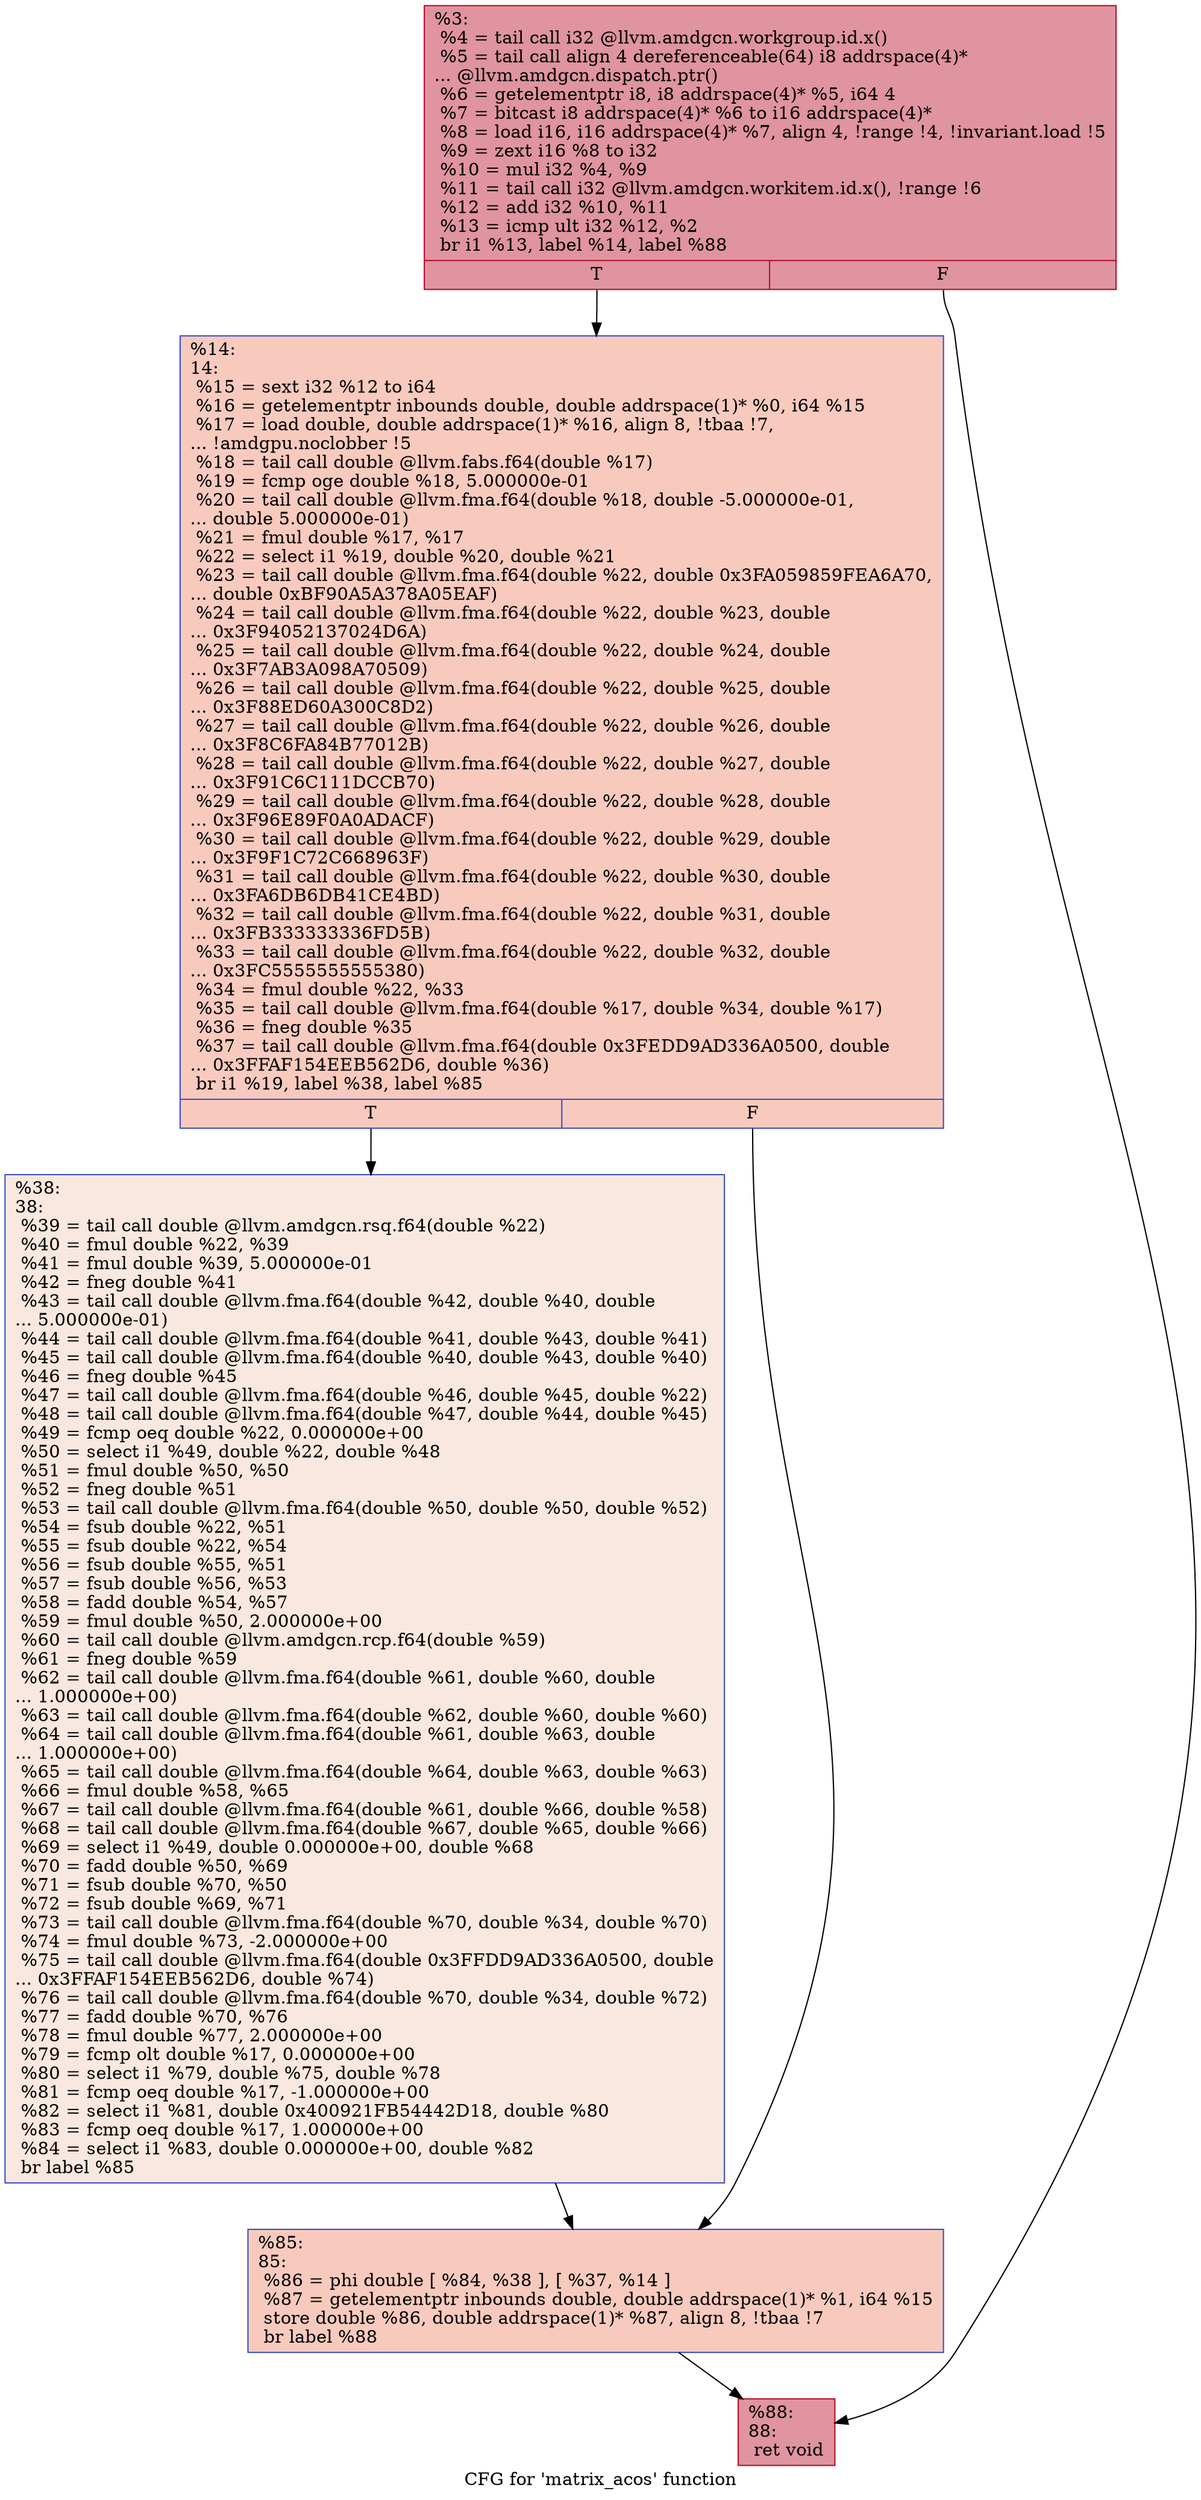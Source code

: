 digraph "CFG for 'matrix_acos' function" {
	label="CFG for 'matrix_acos' function";

	Node0x4e95250 [shape=record,color="#b70d28ff", style=filled, fillcolor="#b70d2870",label="{%3:\l  %4 = tail call i32 @llvm.amdgcn.workgroup.id.x()\l  %5 = tail call align 4 dereferenceable(64) i8 addrspace(4)*\l... @llvm.amdgcn.dispatch.ptr()\l  %6 = getelementptr i8, i8 addrspace(4)* %5, i64 4\l  %7 = bitcast i8 addrspace(4)* %6 to i16 addrspace(4)*\l  %8 = load i16, i16 addrspace(4)* %7, align 4, !range !4, !invariant.load !5\l  %9 = zext i16 %8 to i32\l  %10 = mul i32 %4, %9\l  %11 = tail call i32 @llvm.amdgcn.workitem.id.x(), !range !6\l  %12 = add i32 %10, %11\l  %13 = icmp ult i32 %12, %2\l  br i1 %13, label %14, label %88\l|{<s0>T|<s1>F}}"];
	Node0x4e95250:s0 -> Node0x4e97160;
	Node0x4e95250:s1 -> Node0x4e971f0;
	Node0x4e97160 [shape=record,color="#3d50c3ff", style=filled, fillcolor="#ef886b70",label="{%14:\l14:                                               \l  %15 = sext i32 %12 to i64\l  %16 = getelementptr inbounds double, double addrspace(1)* %0, i64 %15\l  %17 = load double, double addrspace(1)* %16, align 8, !tbaa !7,\l... !amdgpu.noclobber !5\l  %18 = tail call double @llvm.fabs.f64(double %17)\l  %19 = fcmp oge double %18, 5.000000e-01\l  %20 = tail call double @llvm.fma.f64(double %18, double -5.000000e-01,\l... double 5.000000e-01)\l  %21 = fmul double %17, %17\l  %22 = select i1 %19, double %20, double %21\l  %23 = tail call double @llvm.fma.f64(double %22, double 0x3FA059859FEA6A70,\l... double 0xBF90A5A378A05EAF)\l  %24 = tail call double @llvm.fma.f64(double %22, double %23, double\l... 0x3F94052137024D6A)\l  %25 = tail call double @llvm.fma.f64(double %22, double %24, double\l... 0x3F7AB3A098A70509)\l  %26 = tail call double @llvm.fma.f64(double %22, double %25, double\l... 0x3F88ED60A300C8D2)\l  %27 = tail call double @llvm.fma.f64(double %22, double %26, double\l... 0x3F8C6FA84B77012B)\l  %28 = tail call double @llvm.fma.f64(double %22, double %27, double\l... 0x3F91C6C111DCCB70)\l  %29 = tail call double @llvm.fma.f64(double %22, double %28, double\l... 0x3F96E89F0A0ADACF)\l  %30 = tail call double @llvm.fma.f64(double %22, double %29, double\l... 0x3F9F1C72C668963F)\l  %31 = tail call double @llvm.fma.f64(double %22, double %30, double\l... 0x3FA6DB6DB41CE4BD)\l  %32 = tail call double @llvm.fma.f64(double %22, double %31, double\l... 0x3FB333333336FD5B)\l  %33 = tail call double @llvm.fma.f64(double %22, double %32, double\l... 0x3FC5555555555380)\l  %34 = fmul double %22, %33\l  %35 = tail call double @llvm.fma.f64(double %17, double %34, double %17)\l  %36 = fneg double %35\l  %37 = tail call double @llvm.fma.f64(double 0x3FEDD9AD336A0500, double\l... 0x3FFAF154EEB562D6, double %36)\l  br i1 %19, label %38, label %85\l|{<s0>T|<s1>F}}"];
	Node0x4e97160:s0 -> Node0x4e9a2e0;
	Node0x4e97160:s1 -> Node0x4e9a370;
	Node0x4e9a2e0 [shape=record,color="#3d50c3ff", style=filled, fillcolor="#f1ccb870",label="{%38:\l38:                                               \l  %39 = tail call double @llvm.amdgcn.rsq.f64(double %22)\l  %40 = fmul double %22, %39\l  %41 = fmul double %39, 5.000000e-01\l  %42 = fneg double %41\l  %43 = tail call double @llvm.fma.f64(double %42, double %40, double\l... 5.000000e-01)\l  %44 = tail call double @llvm.fma.f64(double %41, double %43, double %41)\l  %45 = tail call double @llvm.fma.f64(double %40, double %43, double %40)\l  %46 = fneg double %45\l  %47 = tail call double @llvm.fma.f64(double %46, double %45, double %22)\l  %48 = tail call double @llvm.fma.f64(double %47, double %44, double %45)\l  %49 = fcmp oeq double %22, 0.000000e+00\l  %50 = select i1 %49, double %22, double %48\l  %51 = fmul double %50, %50\l  %52 = fneg double %51\l  %53 = tail call double @llvm.fma.f64(double %50, double %50, double %52)\l  %54 = fsub double %22, %51\l  %55 = fsub double %22, %54\l  %56 = fsub double %55, %51\l  %57 = fsub double %56, %53\l  %58 = fadd double %54, %57\l  %59 = fmul double %50, 2.000000e+00\l  %60 = tail call double @llvm.amdgcn.rcp.f64(double %59)\l  %61 = fneg double %59\l  %62 = tail call double @llvm.fma.f64(double %61, double %60, double\l... 1.000000e+00)\l  %63 = tail call double @llvm.fma.f64(double %62, double %60, double %60)\l  %64 = tail call double @llvm.fma.f64(double %61, double %63, double\l... 1.000000e+00)\l  %65 = tail call double @llvm.fma.f64(double %64, double %63, double %63)\l  %66 = fmul double %58, %65\l  %67 = tail call double @llvm.fma.f64(double %61, double %66, double %58)\l  %68 = tail call double @llvm.fma.f64(double %67, double %65, double %66)\l  %69 = select i1 %49, double 0.000000e+00, double %68\l  %70 = fadd double %50, %69\l  %71 = fsub double %70, %50\l  %72 = fsub double %69, %71\l  %73 = tail call double @llvm.fma.f64(double %70, double %34, double %70)\l  %74 = fmul double %73, -2.000000e+00\l  %75 = tail call double @llvm.fma.f64(double 0x3FFDD9AD336A0500, double\l... 0x3FFAF154EEB562D6, double %74)\l  %76 = tail call double @llvm.fma.f64(double %70, double %34, double %72)\l  %77 = fadd double %70, %76\l  %78 = fmul double %77, 2.000000e+00\l  %79 = fcmp olt double %17, 0.000000e+00\l  %80 = select i1 %79, double %75, double %78\l  %81 = fcmp oeq double %17, -1.000000e+00\l  %82 = select i1 %81, double 0x400921FB54442D18, double %80\l  %83 = fcmp oeq double %17, 1.000000e+00\l  %84 = select i1 %83, double 0.000000e+00, double %82\l  br label %85\l}"];
	Node0x4e9a2e0 -> Node0x4e9a370;
	Node0x4e9a370 [shape=record,color="#3d50c3ff", style=filled, fillcolor="#ef886b70",label="{%85:\l85:                                               \l  %86 = phi double [ %84, %38 ], [ %37, %14 ]\l  %87 = getelementptr inbounds double, double addrspace(1)* %1, i64 %15\l  store double %86, double addrspace(1)* %87, align 8, !tbaa !7\l  br label %88\l}"];
	Node0x4e9a370 -> Node0x4e971f0;
	Node0x4e971f0 [shape=record,color="#b70d28ff", style=filled, fillcolor="#b70d2870",label="{%88:\l88:                                               \l  ret void\l}"];
}

